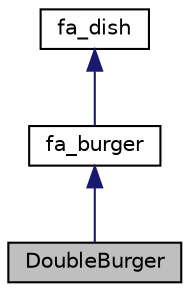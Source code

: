 digraph "DoubleBurger"
{
 // LATEX_PDF_SIZE
  edge [fontname="Helvetica",fontsize="10",labelfontname="Helvetica",labelfontsize="10"];
  node [fontname="Helvetica",fontsize="10",shape=record];
  Node1 [label="DoubleBurger",height=0.2,width=0.4,color="black", fillcolor="grey75", style="filled", fontcolor="black",tooltip="Concrete product class representing a double burger dish."];
  Node2 -> Node1 [dir="back",color="midnightblue",fontsize="10",style="solid"];
  Node2 [label="fa_burger",height=0.2,width=0.4,color="black", fillcolor="white", style="filled",URL="$classfa__burger.html",tooltip="Abstract product class representing a generic burger dish."];
  Node3 -> Node2 [dir="back",color="midnightblue",fontsize="10",style="solid"];
  Node3 [label="fa_dish",height=0.2,width=0.4,color="black", fillcolor="white", style="filled",URL="$classfa__dish.html",tooltip="Abstract class representing a dish with customizable components."];
}

